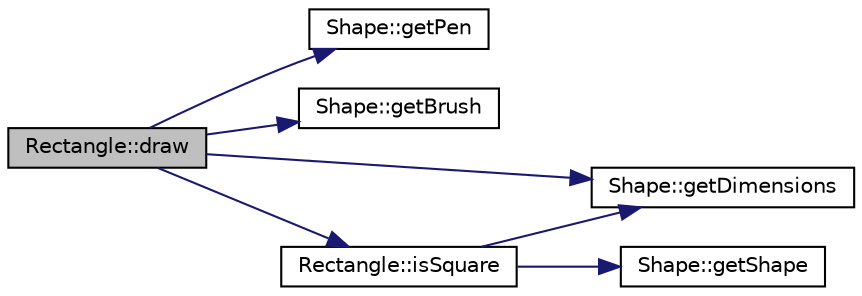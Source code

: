 digraph "Rectangle::draw"
{
  edge [fontname="Helvetica",fontsize="10",labelfontname="Helvetica",labelfontsize="10"];
  node [fontname="Helvetica",fontsize="10",shape=record];
  rankdir="LR";
  Node1 [label="Rectangle::draw",height=0.2,width=0.4,color="black", fillcolor="grey75", style="filled", fontcolor="black"];
  Node1 -> Node2 [color="midnightblue",fontsize="10",style="solid",fontname="Helvetica"];
  Node2 [label="Shape::getPen",height=0.2,width=0.4,color="black", fillcolor="white", style="filled",URL="$classShape.html#ab3420c1972e190923410abcc36a1db78",tooltip="Method getPen: Class Shape  This method will return the QPen address of the calling shape..."];
  Node1 -> Node3 [color="midnightblue",fontsize="10",style="solid",fontname="Helvetica"];
  Node3 [label="Shape::getBrush",height=0.2,width=0.4,color="black", fillcolor="white", style="filled",URL="$classShape.html#a4fff90728217432c4510dbcdbf3cd9e6",tooltip="Method getBrush: Class Shape  This method will return the QBrush address of the calling shape..."];
  Node1 -> Node4 [color="midnightblue",fontsize="10",style="solid",fontname="Helvetica"];
  Node4 [label="Rectangle::isSquare",height=0.2,width=0.4,color="black", fillcolor="white", style="filled",URL="$classRectangle.html#a58c892d7b46615ac694d7041b0dfc2e3",tooltip="Method isSquare: Class Rectangle  This method will check if a rectangle is also a square..."];
  Node4 -> Node5 [color="midnightblue",fontsize="10",style="solid",fontname="Helvetica"];
  Node5 [label="Shape::getDimensions",height=0.2,width=0.4,color="black", fillcolor="white", style="filled",URL="$classShape.html#a6ab7f82dd146b522b981fd5b5451f3dd",tooltip="Method getDimensions: Class Shape  This method will return the vector of ints which stores the dimens..."];
  Node4 -> Node6 [color="midnightblue",fontsize="10",style="solid",fontname="Helvetica"];
  Node6 [label="Shape::getShape",height=0.2,width=0.4,color="black", fillcolor="white", style="filled",URL="$classShape.html#a558bed85fed8077108f17fe4c7ce38aa",tooltip="Method getShape: Class Shape  This method will return the ShapeType of the calling shape..."];
  Node1 -> Node5 [color="midnightblue",fontsize="10",style="solid",fontname="Helvetica"];
}
